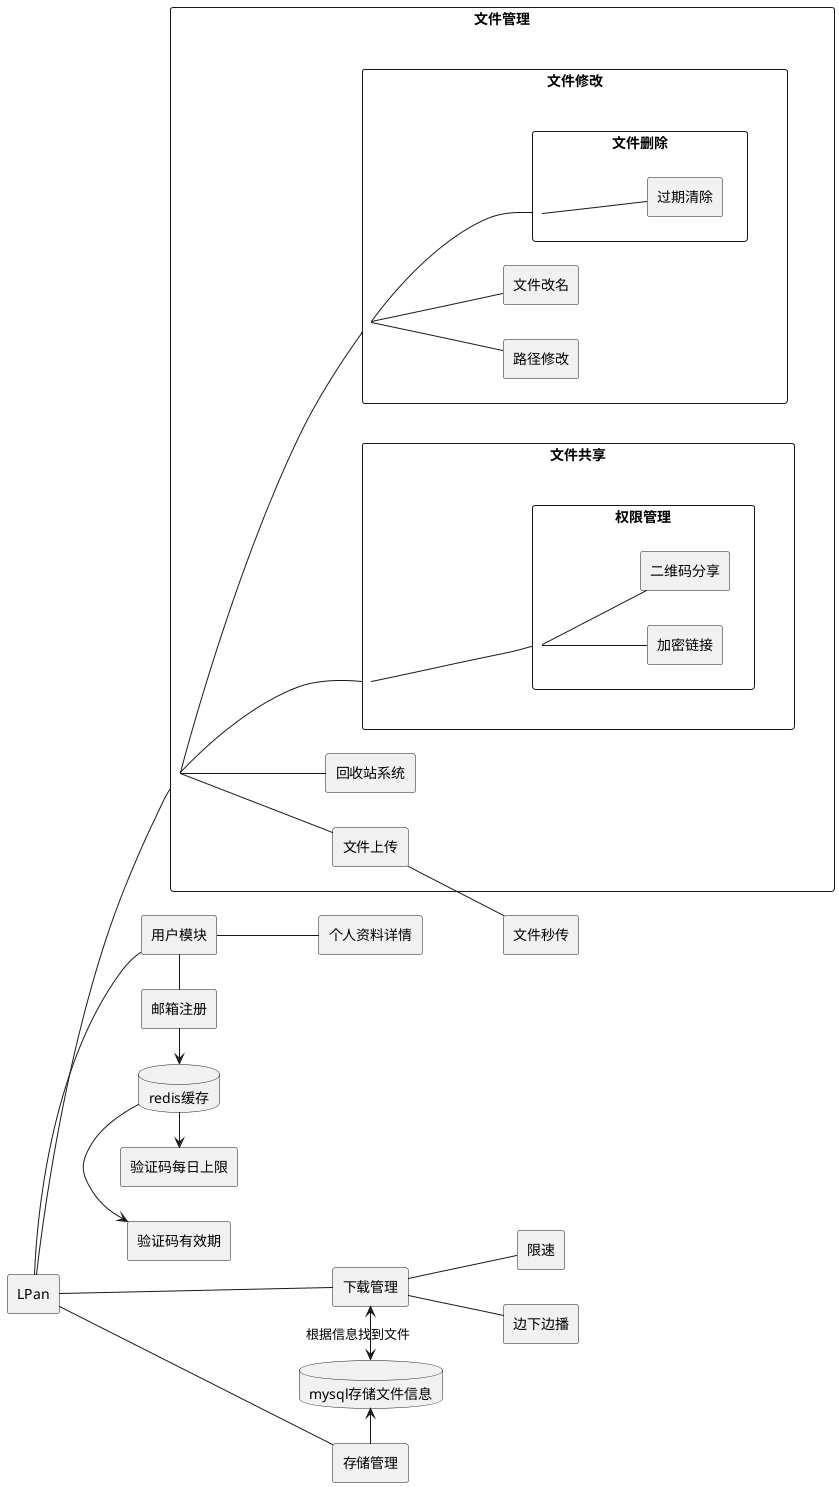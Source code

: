 @startuml
left to right direction
skinparam packageStyle rectangle

rectangle  LPan


rectangle 用户模块{
    LPan -- 用户模块
}
rectangle 邮箱注册{
    用户模块 - 邮箱注册
}
database redis[
    redis缓存
]
redis ->验证码有效期
redis ->验证码每日上限
邮箱注册 -> redis
rectangle 验证码有效期{
}
rectangle 验证码每日上限{
}
rectangle 个人资料详情{
    用户模块  -- 个人资料详情
}




rectangle 存储管理{
    LPan -- 存储管理
}
database mysql[
mysql存储文件信息
]
mysql <- 存储管理

下载管理<->mysql:根据信息找到文件



rectangle 文件管理{
    LPan -- 文件管理
}
rectangle 文件管理{
   文件管理--文件共享
   文件管理--文件修改
   文件管理--文件上传
   文件管理--回收站系统
}
rectangle 文件修改{
    文件修改--文件删除
    文件修改--路径修改
    文件修改--文件改名
}
rectangle 文件删除{
文件删除--过期清除
}
rectangle 过期清除{
}
rectangle 路径修改{
}
rectangle 文件改名{
}

rectangle 文件上传{
}
rectangle 回收站系统{
}
rectangle 文件共享{
    文件共享 -- 权限管理
}
rectangle 权限管理 {
    权限管理--加密链接
    权限管理--二维码分享
}
rectangle 加密链接{
}
rectangle 二维码分享{
}



rectangle 下载管理{
    LPan---下载管理
}
rectangle 限速{
   下载管理--限速
}
rectangle 边下边播{
   下载管理--边下边播
}
rectangle 文件秒传{
    文件上传--文件秒传
}

@enduml
